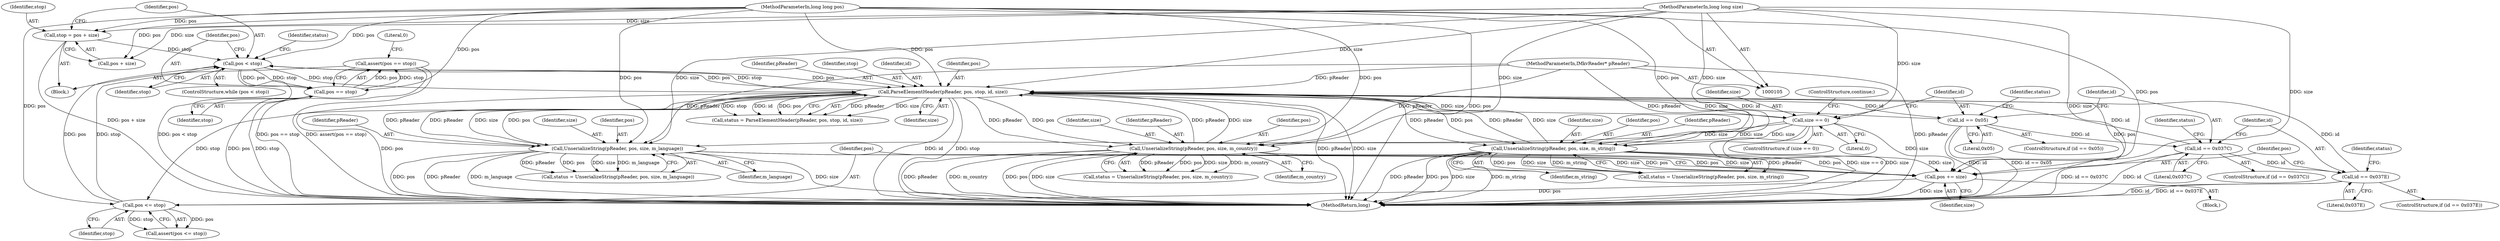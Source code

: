 digraph "1_Android_cc274e2abe8b2a6698a5c47d8aa4bb45f1f9538d_39@API" {
"1000200" [label="(Call,assert(pos == stop))"];
"1000201" [label="(Call,pos == stop)"];
"1000117" [label="(Call,pos < stop)"];
"1000126" [label="(Call,ParseElementHeader(pReader, pos, stop, id, size))"];
"1000167" [label="(Call,UnserializeString(pReader, pos, size, m_language))"];
"1000106" [label="(MethodParameterIn,IMkvReader* pReader)"];
"1000107" [label="(MethodParameterIn,long long pos)"];
"1000139" [label="(Call,size == 0)"];
"1000108" [label="(MethodParameterIn,long long size)"];
"1000184" [label="(Call,UnserializeString(pReader, pos, size, m_country))"];
"1000150" [label="(Call,UnserializeString(pReader, pos, size, m_string))"];
"1000178" [label="(Call,id == 0x037E)"];
"1000161" [label="(Call,id == 0x037C)"];
"1000144" [label="(Call,id == 0x05)"];
"1000197" [label="(Call,pos <= stop)"];
"1000193" [label="(Call,pos += size)"];
"1000111" [label="(Call,stop = pos + size)"];
"1000197" [label="(Call,pos <= stop)"];
"1000125" [label="(Identifier,status)"];
"1000161" [label="(Call,id == 0x037C)"];
"1000138" [label="(ControlStructure,if (size == 0))"];
"1000170" [label="(Identifier,size)"];
"1000165" [label="(Call,status = UnserializeString(pReader, pos, size, m_language))"];
"1000160" [label="(ControlStructure,if (id == 0x037C))"];
"1000149" [label="(Identifier,status)"];
"1000183" [label="(Identifier,status)"];
"1000153" [label="(Identifier,size)"];
"1000203" [label="(Identifier,stop)"];
"1000141" [label="(Literal,0)"];
"1000180" [label="(Literal,0x037E)"];
"1000195" [label="(Identifier,size)"];
"1000202" [label="(Identifier,pos)"];
"1000201" [label="(Call,pos == stop)"];
"1000193" [label="(Call,pos += size)"];
"1000163" [label="(Literal,0x037C)"];
"1000182" [label="(Call,status = UnserializeString(pReader, pos, size, m_country))"];
"1000194" [label="(Identifier,pos)"];
"1000198" [label="(Identifier,pos)"];
"1000177" [label="(ControlStructure,if (id == 0x037E))"];
"1000146" [label="(Literal,0x05)"];
"1000127" [label="(Identifier,pReader)"];
"1000150" [label="(Call,UnserializeString(pReader, pos, size, m_string))"];
"1000144" [label="(Call,id == 0x05)"];
"1000179" [label="(Identifier,id)"];
"1000112" [label="(Identifier,stop)"];
"1000145" [label="(Identifier,id)"];
"1000166" [label="(Identifier,status)"];
"1000200" [label="(Call,assert(pos == stop))"];
"1000152" [label="(Identifier,pos)"];
"1000154" [label="(Identifier,m_string)"];
"1000106" [label="(MethodParameterIn,IMkvReader* pReader)"];
"1000205" [label="(Literal,0)"];
"1000151" [label="(Identifier,pReader)"];
"1000129" [label="(Identifier,stop)"];
"1000167" [label="(Call,UnserializeString(pReader, pos, size, m_language))"];
"1000188" [label="(Identifier,m_country)"];
"1000109" [label="(Block,)"];
"1000126" [label="(Call,ParseElementHeader(pReader, pos, stop, id, size))"];
"1000119" [label="(Identifier,stop)"];
"1000124" [label="(Call,status = ParseElementHeader(pReader, pos, stop, id, size))"];
"1000187" [label="(Identifier,size)"];
"1000199" [label="(Identifier,stop)"];
"1000148" [label="(Call,status = UnserializeString(pReader, pos, size, m_string))"];
"1000162" [label="(Identifier,id)"];
"1000184" [label="(Call,UnserializeString(pReader, pos, size, m_country))"];
"1000113" [label="(Call,pos + size)"];
"1000178" [label="(Call,id == 0x037E)"];
"1000117" [label="(Call,pos < stop)"];
"1000142" [label="(ControlStructure,continue;)"];
"1000185" [label="(Identifier,pReader)"];
"1000107" [label="(MethodParameterIn,long long pos)"];
"1000130" [label="(Identifier,id)"];
"1000169" [label="(Identifier,pos)"];
"1000108" [label="(MethodParameterIn,long long size)"];
"1000140" [label="(Identifier,size)"];
"1000120" [label="(Block,)"];
"1000206" [label="(MethodReturn,long)"];
"1000143" [label="(ControlStructure,if (id == 0x05))"];
"1000116" [label="(ControlStructure,while (pos < stop))"];
"1000139" [label="(Call,size == 0)"];
"1000128" [label="(Identifier,pos)"];
"1000171" [label="(Identifier,m_language)"];
"1000168" [label="(Identifier,pReader)"];
"1000111" [label="(Call,stop = pos + size)"];
"1000186" [label="(Identifier,pos)"];
"1000118" [label="(Identifier,pos)"];
"1000131" [label="(Identifier,size)"];
"1000196" [label="(Call,assert(pos <= stop))"];
"1000200" -> "1000109"  [label="AST: "];
"1000200" -> "1000201"  [label="CFG: "];
"1000201" -> "1000200"  [label="AST: "];
"1000205" -> "1000200"  [label="CFG: "];
"1000200" -> "1000206"  [label="DDG: pos == stop"];
"1000200" -> "1000206"  [label="DDG: assert(pos == stop)"];
"1000201" -> "1000200"  [label="DDG: pos"];
"1000201" -> "1000200"  [label="DDG: stop"];
"1000201" -> "1000203"  [label="CFG: "];
"1000202" -> "1000201"  [label="AST: "];
"1000203" -> "1000201"  [label="AST: "];
"1000201" -> "1000206"  [label="DDG: stop"];
"1000201" -> "1000206"  [label="DDG: pos"];
"1000117" -> "1000201"  [label="DDG: pos"];
"1000117" -> "1000201"  [label="DDG: stop"];
"1000107" -> "1000201"  [label="DDG: pos"];
"1000117" -> "1000116"  [label="AST: "];
"1000117" -> "1000119"  [label="CFG: "];
"1000118" -> "1000117"  [label="AST: "];
"1000119" -> "1000117"  [label="AST: "];
"1000125" -> "1000117"  [label="CFG: "];
"1000202" -> "1000117"  [label="CFG: "];
"1000117" -> "1000206"  [label="DDG: pos < stop"];
"1000126" -> "1000117"  [label="DDG: pos"];
"1000126" -> "1000117"  [label="DDG: stop"];
"1000197" -> "1000117"  [label="DDG: pos"];
"1000197" -> "1000117"  [label="DDG: stop"];
"1000107" -> "1000117"  [label="DDG: pos"];
"1000111" -> "1000117"  [label="DDG: stop"];
"1000117" -> "1000126"  [label="DDG: pos"];
"1000117" -> "1000126"  [label="DDG: stop"];
"1000126" -> "1000124"  [label="AST: "];
"1000126" -> "1000131"  [label="CFG: "];
"1000127" -> "1000126"  [label="AST: "];
"1000128" -> "1000126"  [label="AST: "];
"1000129" -> "1000126"  [label="AST: "];
"1000130" -> "1000126"  [label="AST: "];
"1000131" -> "1000126"  [label="AST: "];
"1000124" -> "1000126"  [label="CFG: "];
"1000126" -> "1000206"  [label="DDG: pos"];
"1000126" -> "1000206"  [label="DDG: id"];
"1000126" -> "1000206"  [label="DDG: stop"];
"1000126" -> "1000206"  [label="DDG: pReader"];
"1000126" -> "1000206"  [label="DDG: size"];
"1000126" -> "1000124"  [label="DDG: pReader"];
"1000126" -> "1000124"  [label="DDG: size"];
"1000126" -> "1000124"  [label="DDG: stop"];
"1000126" -> "1000124"  [label="DDG: id"];
"1000126" -> "1000124"  [label="DDG: pos"];
"1000167" -> "1000126"  [label="DDG: pReader"];
"1000167" -> "1000126"  [label="DDG: size"];
"1000184" -> "1000126"  [label="DDG: pReader"];
"1000184" -> "1000126"  [label="DDG: size"];
"1000150" -> "1000126"  [label="DDG: pReader"];
"1000150" -> "1000126"  [label="DDG: size"];
"1000106" -> "1000126"  [label="DDG: pReader"];
"1000107" -> "1000126"  [label="DDG: pos"];
"1000178" -> "1000126"  [label="DDG: id"];
"1000144" -> "1000126"  [label="DDG: id"];
"1000161" -> "1000126"  [label="DDG: id"];
"1000139" -> "1000126"  [label="DDG: size"];
"1000108" -> "1000126"  [label="DDG: size"];
"1000126" -> "1000139"  [label="DDG: size"];
"1000126" -> "1000144"  [label="DDG: id"];
"1000126" -> "1000150"  [label="DDG: pReader"];
"1000126" -> "1000150"  [label="DDG: pos"];
"1000126" -> "1000167"  [label="DDG: pReader"];
"1000126" -> "1000167"  [label="DDG: pos"];
"1000126" -> "1000184"  [label="DDG: pReader"];
"1000126" -> "1000184"  [label="DDG: pos"];
"1000126" -> "1000193"  [label="DDG: pos"];
"1000126" -> "1000197"  [label="DDG: stop"];
"1000167" -> "1000165"  [label="AST: "];
"1000167" -> "1000171"  [label="CFG: "];
"1000168" -> "1000167"  [label="AST: "];
"1000169" -> "1000167"  [label="AST: "];
"1000170" -> "1000167"  [label="AST: "];
"1000171" -> "1000167"  [label="AST: "];
"1000165" -> "1000167"  [label="CFG: "];
"1000167" -> "1000206"  [label="DDG: pos"];
"1000167" -> "1000206"  [label="DDG: pReader"];
"1000167" -> "1000206"  [label="DDG: m_language"];
"1000167" -> "1000206"  [label="DDG: size"];
"1000167" -> "1000165"  [label="DDG: pReader"];
"1000167" -> "1000165"  [label="DDG: pos"];
"1000167" -> "1000165"  [label="DDG: size"];
"1000167" -> "1000165"  [label="DDG: m_language"];
"1000106" -> "1000167"  [label="DDG: pReader"];
"1000107" -> "1000167"  [label="DDG: pos"];
"1000139" -> "1000167"  [label="DDG: size"];
"1000108" -> "1000167"  [label="DDG: size"];
"1000167" -> "1000193"  [label="DDG: size"];
"1000167" -> "1000193"  [label="DDG: pos"];
"1000106" -> "1000105"  [label="AST: "];
"1000106" -> "1000206"  [label="DDG: pReader"];
"1000106" -> "1000150"  [label="DDG: pReader"];
"1000106" -> "1000184"  [label="DDG: pReader"];
"1000107" -> "1000105"  [label="AST: "];
"1000107" -> "1000206"  [label="DDG: pos"];
"1000107" -> "1000111"  [label="DDG: pos"];
"1000107" -> "1000113"  [label="DDG: pos"];
"1000107" -> "1000150"  [label="DDG: pos"];
"1000107" -> "1000184"  [label="DDG: pos"];
"1000107" -> "1000193"  [label="DDG: pos"];
"1000107" -> "1000197"  [label="DDG: pos"];
"1000139" -> "1000138"  [label="AST: "];
"1000139" -> "1000141"  [label="CFG: "];
"1000140" -> "1000139"  [label="AST: "];
"1000141" -> "1000139"  [label="AST: "];
"1000142" -> "1000139"  [label="CFG: "];
"1000145" -> "1000139"  [label="CFG: "];
"1000139" -> "1000206"  [label="DDG: size == 0"];
"1000139" -> "1000206"  [label="DDG: size"];
"1000108" -> "1000139"  [label="DDG: size"];
"1000139" -> "1000150"  [label="DDG: size"];
"1000139" -> "1000184"  [label="DDG: size"];
"1000139" -> "1000193"  [label="DDG: size"];
"1000108" -> "1000105"  [label="AST: "];
"1000108" -> "1000206"  [label="DDG: size"];
"1000108" -> "1000111"  [label="DDG: size"];
"1000108" -> "1000113"  [label="DDG: size"];
"1000108" -> "1000150"  [label="DDG: size"];
"1000108" -> "1000184"  [label="DDG: size"];
"1000108" -> "1000193"  [label="DDG: size"];
"1000184" -> "1000182"  [label="AST: "];
"1000184" -> "1000188"  [label="CFG: "];
"1000185" -> "1000184"  [label="AST: "];
"1000186" -> "1000184"  [label="AST: "];
"1000187" -> "1000184"  [label="AST: "];
"1000188" -> "1000184"  [label="AST: "];
"1000182" -> "1000184"  [label="CFG: "];
"1000184" -> "1000206"  [label="DDG: size"];
"1000184" -> "1000206"  [label="DDG: pReader"];
"1000184" -> "1000206"  [label="DDG: m_country"];
"1000184" -> "1000206"  [label="DDG: pos"];
"1000184" -> "1000182"  [label="DDG: pReader"];
"1000184" -> "1000182"  [label="DDG: pos"];
"1000184" -> "1000182"  [label="DDG: size"];
"1000184" -> "1000182"  [label="DDG: m_country"];
"1000184" -> "1000193"  [label="DDG: size"];
"1000184" -> "1000193"  [label="DDG: pos"];
"1000150" -> "1000148"  [label="AST: "];
"1000150" -> "1000154"  [label="CFG: "];
"1000151" -> "1000150"  [label="AST: "];
"1000152" -> "1000150"  [label="AST: "];
"1000153" -> "1000150"  [label="AST: "];
"1000154" -> "1000150"  [label="AST: "];
"1000148" -> "1000150"  [label="CFG: "];
"1000150" -> "1000206"  [label="DDG: m_string"];
"1000150" -> "1000206"  [label="DDG: pReader"];
"1000150" -> "1000206"  [label="DDG: pos"];
"1000150" -> "1000206"  [label="DDG: size"];
"1000150" -> "1000148"  [label="DDG: pReader"];
"1000150" -> "1000148"  [label="DDG: pos"];
"1000150" -> "1000148"  [label="DDG: size"];
"1000150" -> "1000148"  [label="DDG: m_string"];
"1000150" -> "1000193"  [label="DDG: size"];
"1000150" -> "1000193"  [label="DDG: pos"];
"1000178" -> "1000177"  [label="AST: "];
"1000178" -> "1000180"  [label="CFG: "];
"1000179" -> "1000178"  [label="AST: "];
"1000180" -> "1000178"  [label="AST: "];
"1000183" -> "1000178"  [label="CFG: "];
"1000194" -> "1000178"  [label="CFG: "];
"1000178" -> "1000206"  [label="DDG: id"];
"1000178" -> "1000206"  [label="DDG: id == 0x037E"];
"1000161" -> "1000178"  [label="DDG: id"];
"1000161" -> "1000160"  [label="AST: "];
"1000161" -> "1000163"  [label="CFG: "];
"1000162" -> "1000161"  [label="AST: "];
"1000163" -> "1000161"  [label="AST: "];
"1000166" -> "1000161"  [label="CFG: "];
"1000179" -> "1000161"  [label="CFG: "];
"1000161" -> "1000206"  [label="DDG: id"];
"1000161" -> "1000206"  [label="DDG: id == 0x037C"];
"1000144" -> "1000161"  [label="DDG: id"];
"1000144" -> "1000143"  [label="AST: "];
"1000144" -> "1000146"  [label="CFG: "];
"1000145" -> "1000144"  [label="AST: "];
"1000146" -> "1000144"  [label="AST: "];
"1000149" -> "1000144"  [label="CFG: "];
"1000162" -> "1000144"  [label="CFG: "];
"1000144" -> "1000206"  [label="DDG: id == 0x05"];
"1000144" -> "1000206"  [label="DDG: id"];
"1000197" -> "1000196"  [label="AST: "];
"1000197" -> "1000199"  [label="CFG: "];
"1000198" -> "1000197"  [label="AST: "];
"1000199" -> "1000197"  [label="AST: "];
"1000196" -> "1000197"  [label="CFG: "];
"1000197" -> "1000196"  [label="DDG: pos"];
"1000197" -> "1000196"  [label="DDG: stop"];
"1000193" -> "1000197"  [label="DDG: pos"];
"1000193" -> "1000120"  [label="AST: "];
"1000193" -> "1000195"  [label="CFG: "];
"1000194" -> "1000193"  [label="AST: "];
"1000195" -> "1000193"  [label="AST: "];
"1000198" -> "1000193"  [label="CFG: "];
"1000193" -> "1000206"  [label="DDG: size"];
"1000111" -> "1000109"  [label="AST: "];
"1000111" -> "1000113"  [label="CFG: "];
"1000112" -> "1000111"  [label="AST: "];
"1000113" -> "1000111"  [label="AST: "];
"1000118" -> "1000111"  [label="CFG: "];
"1000111" -> "1000206"  [label="DDG: pos + size"];
}
